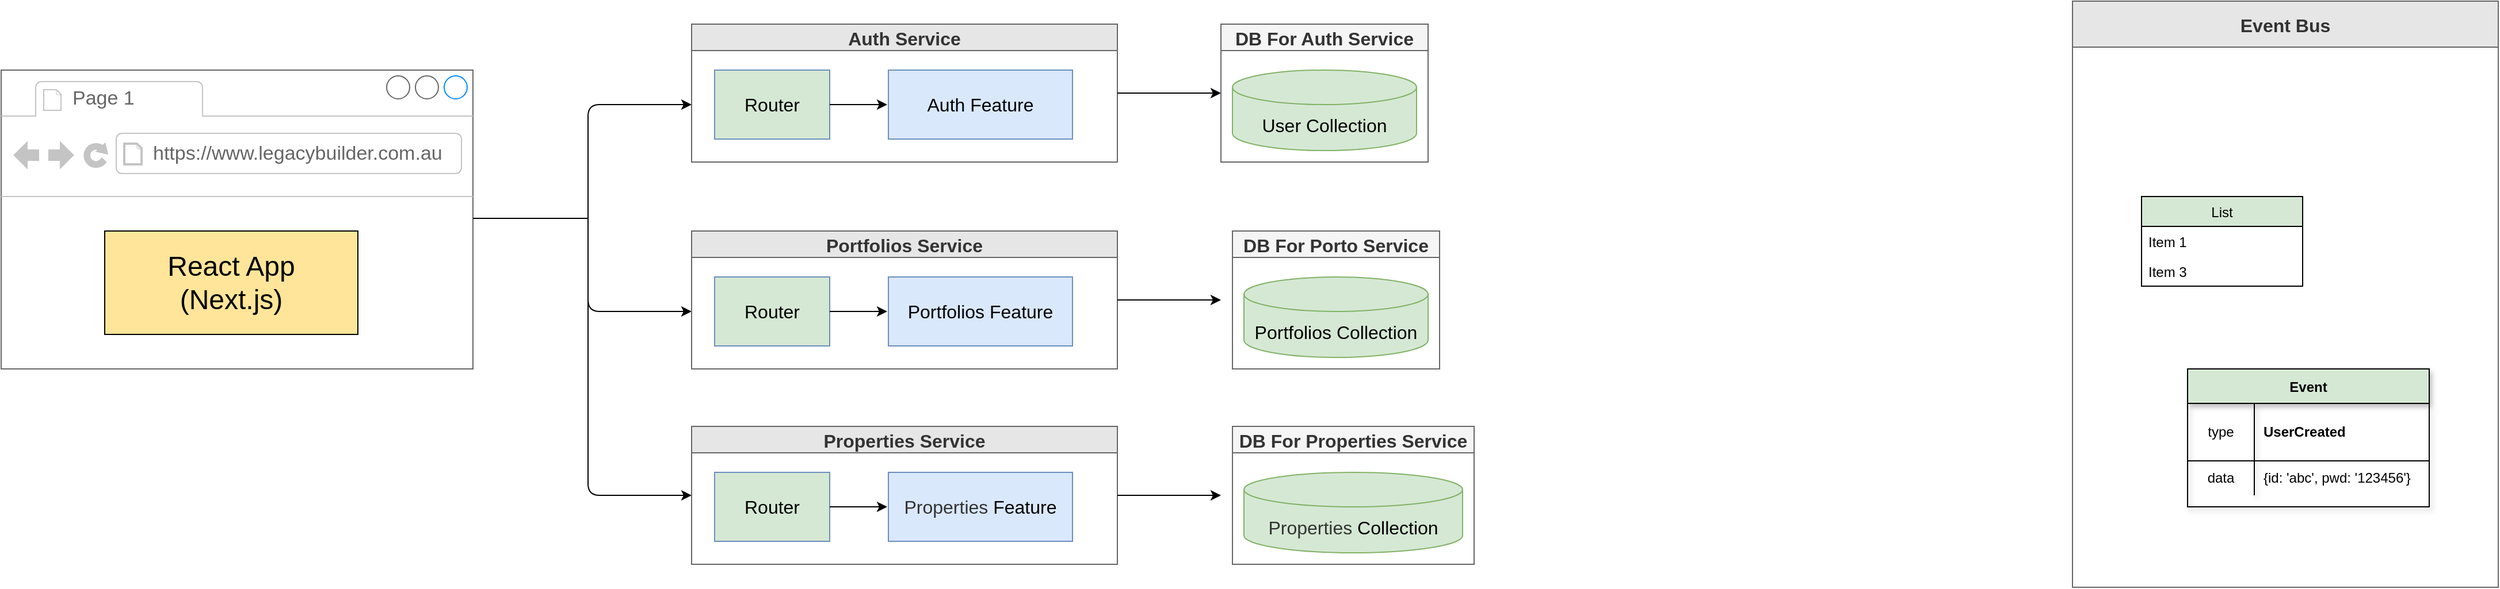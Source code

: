 <mxfile version="14.8.0" type="github">
  <diagram id="EvQWskXlvJIMC3jSUacu" name="Page-1">
    <mxGraphModel dx="1395" dy="616" grid="1" gridSize="10" guides="1" tooltips="1" connect="1" arrows="1" fold="1" page="1" pageScale="1" pageWidth="4681" pageHeight="3300" math="0" shadow="0">
      <root>
        <mxCell id="0" />
        <mxCell id="1" parent="0" />
        <mxCell id="Es3MpJpOkQYFBjZP4A7Z-2" value="" style="strokeWidth=1;shadow=0;dashed=0;align=center;html=1;shape=mxgraph.mockup.containers.browserWindow;rSize=0;strokeColor=#666666;strokeColor2=#008cff;strokeColor3=#c4c4c4;mainText=,;recursiveResize=0;" vertex="1" parent="1">
          <mxGeometry x="1490" y="950" width="410" height="260" as="geometry" />
        </mxCell>
        <mxCell id="Es3MpJpOkQYFBjZP4A7Z-3" value="Page 1" style="strokeWidth=1;shadow=0;dashed=0;align=center;html=1;shape=mxgraph.mockup.containers.anchor;fontSize=17;fontColor=#666666;align=left;" vertex="1" parent="Es3MpJpOkQYFBjZP4A7Z-2">
          <mxGeometry x="60" y="12" width="110" height="26" as="geometry" />
        </mxCell>
        <mxCell id="Es3MpJpOkQYFBjZP4A7Z-4" value="https://www.legacybuilder.com.au" style="strokeWidth=1;shadow=0;dashed=0;align=center;html=1;shape=mxgraph.mockup.containers.anchor;rSize=0;fontSize=17;fontColor=#666666;align=left;" vertex="1" parent="Es3MpJpOkQYFBjZP4A7Z-2">
          <mxGeometry x="130" y="60" width="250" height="26" as="geometry" />
        </mxCell>
        <mxCell id="Es3MpJpOkQYFBjZP4A7Z-5" value="&lt;font style=&quot;font-size: 24px&quot;&gt;React App&lt;br&gt;(Next.js)&lt;/font&gt;" style="rounded=0;whiteSpace=wrap;html=1;fillColor=#FFE599;" vertex="1" parent="Es3MpJpOkQYFBjZP4A7Z-2">
          <mxGeometry x="90" y="140" width="220" height="90" as="geometry" />
        </mxCell>
        <mxCell id="Es3MpJpOkQYFBjZP4A7Z-6" value="Auth Service" style="swimlane;fontSize=16;fillColor=#E6E6E6;strokeColor=#666666;fontColor=#333333;" vertex="1" parent="1">
          <mxGeometry x="2090" y="910" width="370" height="120" as="geometry" />
        </mxCell>
        <mxCell id="Es3MpJpOkQYFBjZP4A7Z-7" value="Router" style="rounded=0;whiteSpace=wrap;html=1;fontSize=16;fillColor=#D5E8D4;strokeColor=#6c8ebf;" vertex="1" parent="Es3MpJpOkQYFBjZP4A7Z-6">
          <mxGeometry x="20" y="40" width="100" height="60" as="geometry" />
        </mxCell>
        <mxCell id="Es3MpJpOkQYFBjZP4A7Z-17" value="Auth Feature" style="rounded=0;whiteSpace=wrap;html=1;fontSize=16;fillColor=#dae8fc;strokeColor=#6c8ebf;" vertex="1" parent="Es3MpJpOkQYFBjZP4A7Z-6">
          <mxGeometry x="171" y="40" width="160" height="60" as="geometry" />
        </mxCell>
        <mxCell id="Es3MpJpOkQYFBjZP4A7Z-14" value="" style="endArrow=none;html=1;exitX=1;exitY=0.496;exitDx=0;exitDy=0;exitPerimeter=0;" edge="1" parent="1" source="Es3MpJpOkQYFBjZP4A7Z-2">
          <mxGeometry width="50" height="50" relative="1" as="geometry">
            <mxPoint x="2330" y="1070" as="sourcePoint" />
            <mxPoint x="2000" y="1079" as="targetPoint" />
          </mxGeometry>
        </mxCell>
        <mxCell id="Es3MpJpOkQYFBjZP4A7Z-15" value="" style="endArrow=classic;html=1;" edge="1" parent="1">
          <mxGeometry width="50" height="50" relative="1" as="geometry">
            <mxPoint x="2000" y="1080" as="sourcePoint" />
            <mxPoint x="2090" y="980" as="targetPoint" />
            <Array as="points">
              <mxPoint x="2000" y="980" />
            </Array>
          </mxGeometry>
        </mxCell>
        <mxCell id="Es3MpJpOkQYFBjZP4A7Z-16" value="" style="endArrow=classic;html=1;" edge="1" parent="1">
          <mxGeometry width="50" height="50" relative="1" as="geometry">
            <mxPoint x="2000" y="1080" as="sourcePoint" />
            <mxPoint x="2090" y="1160" as="targetPoint" />
            <Array as="points">
              <mxPoint x="2000" y="1160" />
            </Array>
          </mxGeometry>
        </mxCell>
        <mxCell id="Es3MpJpOkQYFBjZP4A7Z-18" value="" style="endArrow=classic;html=1;exitX=1;exitY=0.5;exitDx=0;exitDy=0;" edge="1" parent="1" source="Es3MpJpOkQYFBjZP4A7Z-7">
          <mxGeometry width="50" height="50" relative="1" as="geometry">
            <mxPoint x="2330" y="1080" as="sourcePoint" />
            <mxPoint x="2260" y="980" as="targetPoint" />
          </mxGeometry>
        </mxCell>
        <mxCell id="Es3MpJpOkQYFBjZP4A7Z-20" value="DB For Auth Service" style="swimlane;fontSize=16;fillColor=#f5f5f5;strokeColor=#666666;fontColor=#333333;" vertex="1" parent="1">
          <mxGeometry x="2550" y="910" width="180" height="120" as="geometry" />
        </mxCell>
        <mxCell id="Es3MpJpOkQYFBjZP4A7Z-19" value="User Collection" style="shape=cylinder3;whiteSpace=wrap;html=1;boundedLbl=1;backgroundOutline=1;size=15;fontSize=16;fillColor=#d5e8d4;strokeColor=#82b366;" vertex="1" parent="Es3MpJpOkQYFBjZP4A7Z-20">
          <mxGeometry x="10" y="40" width="160" height="70" as="geometry" />
        </mxCell>
        <mxCell id="Es3MpJpOkQYFBjZP4A7Z-21" value="" style="endArrow=classic;html=1;exitX=1;exitY=0.5;exitDx=0;exitDy=0;" edge="1" parent="1" source="Es3MpJpOkQYFBjZP4A7Z-6">
          <mxGeometry width="50" height="50" relative="1" as="geometry">
            <mxPoint x="2460" y="880" as="sourcePoint" />
            <mxPoint x="2550" y="970" as="targetPoint" />
          </mxGeometry>
        </mxCell>
        <mxCell id="Es3MpJpOkQYFBjZP4A7Z-22" value="Portfolios Service" style="swimlane;fontSize=16;fillColor=#E6E6E6;strokeColor=#666666;fontColor=#333333;" vertex="1" parent="1">
          <mxGeometry x="2090" y="1090" width="370" height="120" as="geometry" />
        </mxCell>
        <mxCell id="Es3MpJpOkQYFBjZP4A7Z-23" value="Router" style="rounded=0;whiteSpace=wrap;html=1;fontSize=16;fillColor=#D5E8D4;strokeColor=#6c8ebf;" vertex="1" parent="Es3MpJpOkQYFBjZP4A7Z-22">
          <mxGeometry x="20" y="40" width="100" height="60" as="geometry" />
        </mxCell>
        <mxCell id="Es3MpJpOkQYFBjZP4A7Z-24" value="Portfolios Feature" style="rounded=0;whiteSpace=wrap;html=1;fontSize=16;fillColor=#dae8fc;strokeColor=#6c8ebf;" vertex="1" parent="Es3MpJpOkQYFBjZP4A7Z-22">
          <mxGeometry x="171" y="40" width="160" height="60" as="geometry" />
        </mxCell>
        <mxCell id="Es3MpJpOkQYFBjZP4A7Z-25" value="" style="endArrow=classic;html=1;exitX=1;exitY=0.5;exitDx=0;exitDy=0;" edge="1" parent="1" source="Es3MpJpOkQYFBjZP4A7Z-23">
          <mxGeometry width="50" height="50" relative="1" as="geometry">
            <mxPoint x="2330" y="1260" as="sourcePoint" />
            <mxPoint x="2260" y="1160" as="targetPoint" />
          </mxGeometry>
        </mxCell>
        <mxCell id="Es3MpJpOkQYFBjZP4A7Z-26" value="DB For Porto Service" style="swimlane;fontSize=16;fillColor=#f5f5f5;strokeColor=#666666;fontColor=#333333;" vertex="1" parent="1">
          <mxGeometry x="2560" y="1090" width="180" height="120" as="geometry" />
        </mxCell>
        <mxCell id="Es3MpJpOkQYFBjZP4A7Z-27" value="Portfolios&amp;nbsp;Collection" style="shape=cylinder3;whiteSpace=wrap;html=1;boundedLbl=1;backgroundOutline=1;size=15;fontSize=16;fillColor=#d5e8d4;strokeColor=#82b366;" vertex="1" parent="Es3MpJpOkQYFBjZP4A7Z-26">
          <mxGeometry x="10" y="40" width="160" height="70" as="geometry" />
        </mxCell>
        <mxCell id="Es3MpJpOkQYFBjZP4A7Z-28" value="" style="endArrow=classic;html=1;exitX=1;exitY=0.5;exitDx=0;exitDy=0;" edge="1" parent="1" source="Es3MpJpOkQYFBjZP4A7Z-22">
          <mxGeometry width="50" height="50" relative="1" as="geometry">
            <mxPoint x="2460" y="1060" as="sourcePoint" />
            <mxPoint x="2550" y="1150" as="targetPoint" />
          </mxGeometry>
        </mxCell>
        <mxCell id="Es3MpJpOkQYFBjZP4A7Z-30" value="" style="endArrow=classic;html=1;" edge="1" parent="1">
          <mxGeometry width="50" height="50" relative="1" as="geometry">
            <mxPoint x="2000" y="1080" as="sourcePoint" />
            <mxPoint x="2090" y="1320" as="targetPoint" />
            <Array as="points">
              <mxPoint x="2000" y="1320" />
            </Array>
          </mxGeometry>
        </mxCell>
        <mxCell id="Es3MpJpOkQYFBjZP4A7Z-31" value="Properties Service" style="swimlane;fontSize=16;fillColor=#E6E6E6;strokeColor=#666666;fontColor=#333333;" vertex="1" parent="1">
          <mxGeometry x="2090" y="1260" width="370" height="120" as="geometry" />
        </mxCell>
        <mxCell id="Es3MpJpOkQYFBjZP4A7Z-32" value="Router" style="rounded=0;whiteSpace=wrap;html=1;fontSize=16;fillColor=#D5E8D4;strokeColor=#6c8ebf;" vertex="1" parent="Es3MpJpOkQYFBjZP4A7Z-31">
          <mxGeometry x="20" y="40" width="100" height="60" as="geometry" />
        </mxCell>
        <mxCell id="Es3MpJpOkQYFBjZP4A7Z-33" value="&lt;span style=&quot;color: rgb(51 , 51 , 51)&quot;&gt;Properties&lt;/span&gt;&amp;nbsp;Feature" style="rounded=0;whiteSpace=wrap;html=1;fontSize=16;fillColor=#dae8fc;strokeColor=#6c8ebf;" vertex="1" parent="Es3MpJpOkQYFBjZP4A7Z-31">
          <mxGeometry x="171" y="40" width="160" height="60" as="geometry" />
        </mxCell>
        <mxCell id="Es3MpJpOkQYFBjZP4A7Z-34" value="" style="endArrow=classic;html=1;exitX=1;exitY=0.5;exitDx=0;exitDy=0;" edge="1" parent="1" source="Es3MpJpOkQYFBjZP4A7Z-32">
          <mxGeometry width="50" height="50" relative="1" as="geometry">
            <mxPoint x="2330" y="1430" as="sourcePoint" />
            <mxPoint x="2260" y="1330" as="targetPoint" />
          </mxGeometry>
        </mxCell>
        <mxCell id="Es3MpJpOkQYFBjZP4A7Z-35" value="DB For Properties Service" style="swimlane;fontSize=16;fillColor=#f5f5f5;strokeColor=#666666;fontColor=#333333;" vertex="1" parent="1">
          <mxGeometry x="2560" y="1260" width="210" height="120" as="geometry" />
        </mxCell>
        <mxCell id="Es3MpJpOkQYFBjZP4A7Z-36" value="&lt;span style=&quot;color: rgb(51 , 51 , 51)&quot;&gt;Properties&lt;/span&gt;&amp;nbsp;Collection" style="shape=cylinder3;whiteSpace=wrap;html=1;boundedLbl=1;backgroundOutline=1;size=15;fontSize=16;fillColor=#d5e8d4;strokeColor=#82b366;" vertex="1" parent="Es3MpJpOkQYFBjZP4A7Z-35">
          <mxGeometry x="10" y="40" width="190" height="70" as="geometry" />
        </mxCell>
        <mxCell id="Es3MpJpOkQYFBjZP4A7Z-37" value="" style="endArrow=classic;html=1;exitX=1;exitY=0.5;exitDx=0;exitDy=0;" edge="1" parent="1" source="Es3MpJpOkQYFBjZP4A7Z-31">
          <mxGeometry width="50" height="50" relative="1" as="geometry">
            <mxPoint x="2460" y="1230" as="sourcePoint" />
            <mxPoint x="2550" y="1320" as="targetPoint" />
          </mxGeometry>
        </mxCell>
        <mxCell id="Es3MpJpOkQYFBjZP4A7Z-38" value="Event Bus" style="swimlane;fontSize=16;fillColor=#E6E6E6;strokeColor=#666666;fontColor=#333333;startSize=40;" vertex="1" parent="1">
          <mxGeometry x="3290" y="890" width="370" height="510" as="geometry" />
        </mxCell>
        <mxCell id="Es3MpJpOkQYFBjZP4A7Z-46" value="List" style="swimlane;fontStyle=0;childLayout=stackLayout;horizontal=1;startSize=26;horizontalStack=0;resizeParent=1;resizeParentMax=0;resizeLast=0;collapsible=1;marginBottom=0;fillColor=#D5E8D4;" vertex="1" parent="Es3MpJpOkQYFBjZP4A7Z-38">
          <mxGeometry x="60" y="170" width="140" height="78" as="geometry" />
        </mxCell>
        <mxCell id="Es3MpJpOkQYFBjZP4A7Z-47" value="Item 1" style="text;strokeColor=none;fillColor=none;align=left;verticalAlign=top;spacingLeft=4;spacingRight=4;overflow=hidden;rotatable=0;points=[[0,0.5],[1,0.5]];portConstraint=eastwest;" vertex="1" parent="Es3MpJpOkQYFBjZP4A7Z-46">
          <mxGeometry y="26" width="140" height="26" as="geometry" />
        </mxCell>
        <mxCell id="Es3MpJpOkQYFBjZP4A7Z-49" value="Item 3" style="text;strokeColor=none;fillColor=none;align=left;verticalAlign=top;spacingLeft=4;spacingRight=4;overflow=hidden;rotatable=0;points=[[0,0.5],[1,0.5]];portConstraint=eastwest;shadow=1;" vertex="1" parent="Es3MpJpOkQYFBjZP4A7Z-46">
          <mxGeometry y="52" width="140" height="26" as="geometry" />
        </mxCell>
        <mxCell id="Es3MpJpOkQYFBjZP4A7Z-63" value="Event" style="shape=table;startSize=30;container=1;collapsible=0;childLayout=tableLayout;fixedRows=1;rowLines=0;fontStyle=1;align=center;shadow=1;fillColor=#D5E8D4;" vertex="1" parent="Es3MpJpOkQYFBjZP4A7Z-38">
          <mxGeometry x="100" y="320" width="210" height="120" as="geometry" />
        </mxCell>
        <mxCell id="Es3MpJpOkQYFBjZP4A7Z-64" value="" style="shape=partialRectangle;html=1;whiteSpace=wrap;collapsible=0;dropTarget=0;pointerEvents=0;fillColor=none;top=0;left=0;bottom=1;right=0;points=[[0,0.5],[1,0.5]];portConstraint=eastwest;" vertex="1" parent="Es3MpJpOkQYFBjZP4A7Z-63">
          <mxGeometry y="30" width="210" height="50" as="geometry" />
        </mxCell>
        <mxCell id="Es3MpJpOkQYFBjZP4A7Z-65" value="type" style="shape=partialRectangle;html=1;whiteSpace=wrap;connectable=0;fillColor=none;top=0;left=0;bottom=0;right=0;overflow=hidden;" vertex="1" parent="Es3MpJpOkQYFBjZP4A7Z-64">
          <mxGeometry width="58" height="50" as="geometry" />
        </mxCell>
        <mxCell id="Es3MpJpOkQYFBjZP4A7Z-66" value="&lt;b&gt;UserCreated&lt;/b&gt;" style="shape=partialRectangle;html=1;whiteSpace=wrap;connectable=0;fillColor=none;top=0;left=0;bottom=0;right=0;align=left;spacingLeft=6;overflow=hidden;" vertex="1" parent="Es3MpJpOkQYFBjZP4A7Z-64">
          <mxGeometry x="58" width="152" height="50" as="geometry" />
        </mxCell>
        <mxCell id="Es3MpJpOkQYFBjZP4A7Z-70" value="" style="shape=partialRectangle;html=1;whiteSpace=wrap;collapsible=0;dropTarget=0;pointerEvents=0;fillColor=none;top=0;left=0;bottom=0;right=0;points=[[0,0.5],[1,0.5]];portConstraint=eastwest;" vertex="1" parent="Es3MpJpOkQYFBjZP4A7Z-63">
          <mxGeometry y="80" width="210" height="30" as="geometry" />
        </mxCell>
        <mxCell id="Es3MpJpOkQYFBjZP4A7Z-71" value="data" style="shape=partialRectangle;html=1;whiteSpace=wrap;connectable=0;fillColor=none;top=0;left=0;bottom=0;right=0;overflow=hidden;" vertex="1" parent="Es3MpJpOkQYFBjZP4A7Z-70">
          <mxGeometry width="58" height="30" as="geometry" />
        </mxCell>
        <mxCell id="Es3MpJpOkQYFBjZP4A7Z-72" value="{id: &#39;abc&#39;, pwd: &#39;123456&#39;}" style="shape=partialRectangle;html=1;whiteSpace=wrap;connectable=0;fillColor=none;top=0;left=0;bottom=0;right=0;align=left;spacingLeft=6;overflow=hidden;" vertex="1" parent="Es3MpJpOkQYFBjZP4A7Z-70">
          <mxGeometry x="58" width="152" height="30" as="geometry" />
        </mxCell>
      </root>
    </mxGraphModel>
  </diagram>
</mxfile>
